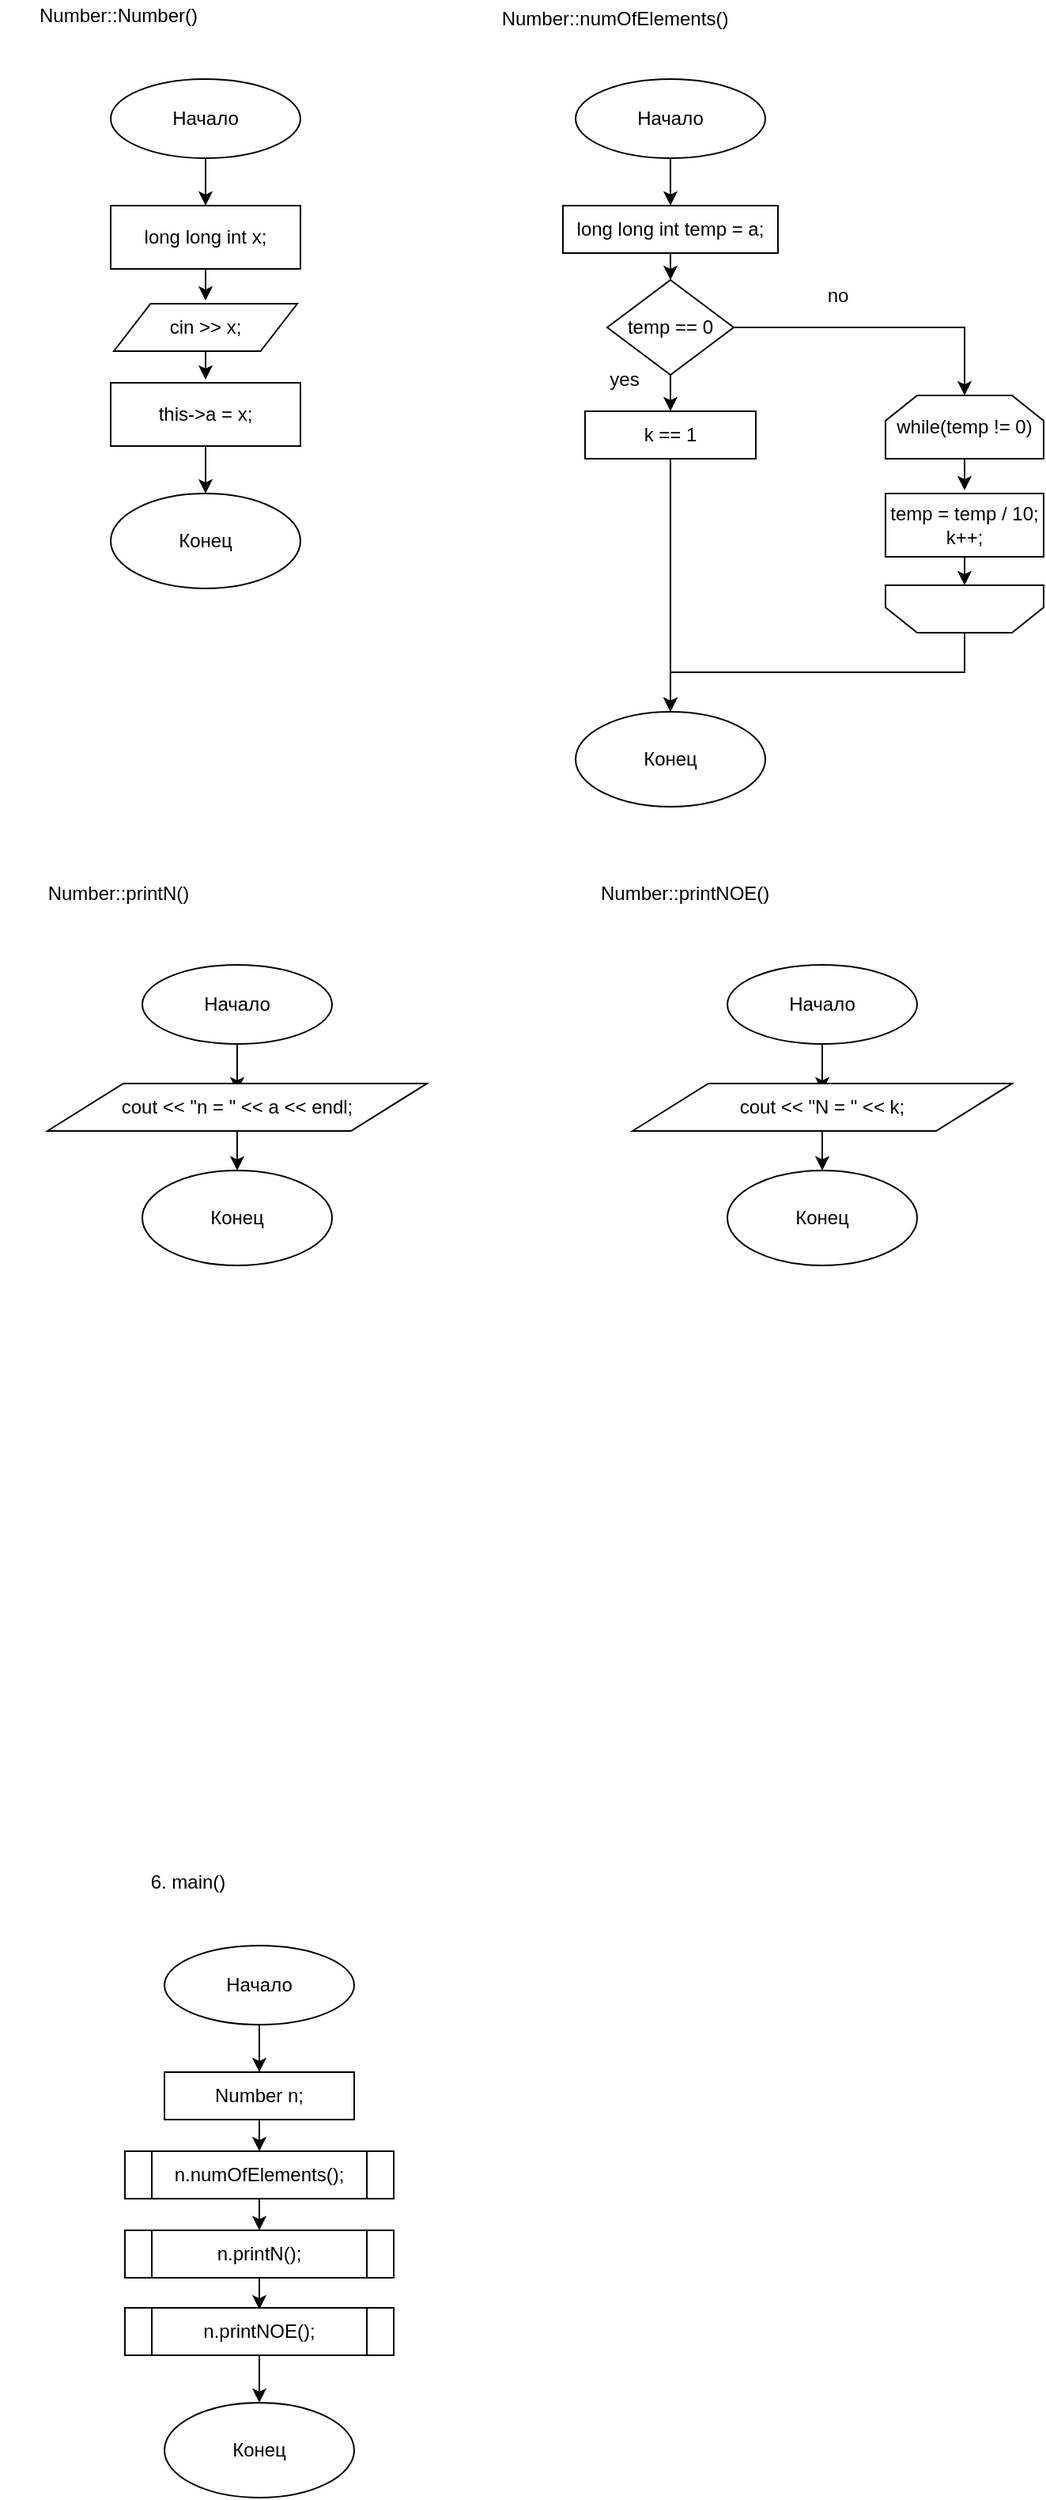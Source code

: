 <mxfile version="12.8.2" type="device"><diagram id="VsJHSpS8lw3GkwXMqugS" name="Page-1"><mxGraphModel dx="852" dy="781" grid="1" gridSize="10" guides="1" tooltips="1" connect="1" arrows="1" fold="1" page="1" pageScale="1" pageWidth="827" pageHeight="1169" math="0" shadow="0"><root><mxCell id="0"/><mxCell id="1" parent="0"/><mxCell id="rlutw678IHPn0I-OZXLP-1" value="Начало" style="ellipse;whiteSpace=wrap;html=1;" vertex="1" parent="1"><mxGeometry x="100" y="80" width="120" height="50" as="geometry"/></mxCell><mxCell id="rlutw678IHPn0I-OZXLP-2" value="Number::Number()" style="text;html=1;strokeColor=none;fillColor=none;align=center;verticalAlign=middle;whiteSpace=wrap;rounded=0;" vertex="1" parent="1"><mxGeometry x="50" y="30" width="110" height="20" as="geometry"/></mxCell><mxCell id="rlutw678IHPn0I-OZXLP-111" style="edgeStyle=orthogonalEdgeStyle;rounded=0;orthogonalLoop=1;jettySize=auto;html=1;exitX=0.5;exitY=1;exitDx=0;exitDy=0;" edge="1" parent="1" source="rlutw678IHPn0I-OZXLP-3"><mxGeometry relative="1" as="geometry"><mxPoint x="160" y="220" as="targetPoint"/></mxGeometry></mxCell><mxCell id="rlutw678IHPn0I-OZXLP-3" value="long long int x;" style="rounded=0;whiteSpace=wrap;html=1;" vertex="1" parent="1"><mxGeometry x="100" y="160" width="120" height="40" as="geometry"/></mxCell><mxCell id="rlutw678IHPn0I-OZXLP-4" value="Конец" style="ellipse;whiteSpace=wrap;html=1;" vertex="1" parent="1"><mxGeometry x="100" y="342" width="120" height="60" as="geometry"/></mxCell><mxCell id="rlutw678IHPn0I-OZXLP-5" value="" style="endArrow=classic;html=1;exitX=0.5;exitY=1;exitDx=0;exitDy=0;" edge="1" parent="1" source="rlutw678IHPn0I-OZXLP-1"><mxGeometry width="50" height="50" relative="1" as="geometry"><mxPoint x="100" y="420" as="sourcePoint"/><mxPoint x="160" y="160" as="targetPoint"/></mxGeometry></mxCell><mxCell id="rlutw678IHPn0I-OZXLP-6" value="" style="endArrow=classic;html=1;entryX=0.5;entryY=0;entryDx=0;entryDy=0;" edge="1" parent="1" target="rlutw678IHPn0I-OZXLP-4"><mxGeometry width="50" height="50" relative="1" as="geometry"><mxPoint x="160" y="312" as="sourcePoint"/><mxPoint x="170" y="272" as="targetPoint"/></mxGeometry></mxCell><mxCell id="rlutw678IHPn0I-OZXLP-7" value="Number::numOfElements()" style="text;html=1;strokeColor=none;fillColor=none;align=center;verticalAlign=middle;whiteSpace=wrap;rounded=0;" vertex="1" parent="1"><mxGeometry x="344" y="32" width="150" height="20" as="geometry"/></mxCell><mxCell id="rlutw678IHPn0I-OZXLP-52" style="edgeStyle=orthogonalEdgeStyle;rounded=0;orthogonalLoop=1;jettySize=auto;html=1;exitX=0.5;exitY=1;exitDx=0;exitDy=0;" edge="1" parent="1" source="rlutw678IHPn0I-OZXLP-8"><mxGeometry relative="1" as="geometry"><mxPoint x="454" y="160" as="targetPoint"/></mxGeometry></mxCell><mxCell id="rlutw678IHPn0I-OZXLP-8" value="Начало" style="ellipse;whiteSpace=wrap;html=1;" vertex="1" parent="1"><mxGeometry x="394" y="80" width="120" height="50" as="geometry"/></mxCell><mxCell id="rlutw678IHPn0I-OZXLP-119" style="edgeStyle=orthogonalEdgeStyle;rounded=0;orthogonalLoop=1;jettySize=auto;html=1;exitX=0.5;exitY=1;exitDx=0;exitDy=0;entryX=0.5;entryY=0;entryDx=0;entryDy=0;" edge="1" parent="1" source="rlutw678IHPn0I-OZXLP-9" target="rlutw678IHPn0I-OZXLP-113"><mxGeometry relative="1" as="geometry"/></mxCell><mxCell id="rlutw678IHPn0I-OZXLP-9" value="long long int temp = a;" style="rounded=0;whiteSpace=wrap;html=1;" vertex="1" parent="1"><mxGeometry x="386" y="160" width="136" height="30" as="geometry"/></mxCell><mxCell id="rlutw678IHPn0I-OZXLP-10" value="Конец" style="ellipse;whiteSpace=wrap;html=1;" vertex="1" parent="1"><mxGeometry x="394" y="480" width="120" height="60" as="geometry"/></mxCell><mxCell id="rlutw678IHPn0I-OZXLP-32" value="Number::printN()" style="text;html=1;strokeColor=none;fillColor=none;align=center;verticalAlign=middle;whiteSpace=wrap;rounded=0;" vertex="1" parent="1"><mxGeometry x="30" y="585" width="150" height="20" as="geometry"/></mxCell><mxCell id="rlutw678IHPn0I-OZXLP-35" value="Конец" style="ellipse;whiteSpace=wrap;html=1;" vertex="1" parent="1"><mxGeometry x="120" y="770" width="120" height="60" as="geometry"/></mxCell><mxCell id="rlutw678IHPn0I-OZXLP-48" value="Начало" style="ellipse;whiteSpace=wrap;html=1;" vertex="1" parent="1"><mxGeometry x="120" y="640" width="120" height="50" as="geometry"/></mxCell><mxCell id="rlutw678IHPn0I-OZXLP-49" value="" style="endArrow=classic;html=1;exitX=0.5;exitY=1;exitDx=0;exitDy=0;" edge="1" parent="1" source="rlutw678IHPn0I-OZXLP-48"><mxGeometry width="50" height="50" relative="1" as="geometry"><mxPoint x="120" y="980" as="sourcePoint"/><mxPoint x="180" y="720" as="targetPoint"/></mxGeometry></mxCell><mxCell id="rlutw678IHPn0I-OZXLP-50" style="edgeStyle=orthogonalEdgeStyle;rounded=0;orthogonalLoop=1;jettySize=auto;html=1;exitX=0.5;exitY=1;exitDx=0;exitDy=0;entryX=0.5;entryY=0;entryDx=0;entryDy=0;" edge="1" parent="1" source="rlutw678IHPn0I-OZXLP-51"><mxGeometry relative="1" as="geometry"><mxPoint x="180" y="770" as="targetPoint"/></mxGeometry></mxCell><mxCell id="rlutw678IHPn0I-OZXLP-51" value="cout &amp;lt;&amp;lt; &quot;n = &quot; &amp;lt;&amp;lt; a &amp;lt;&amp;lt; endl;" style="shape=parallelogram;perimeter=parallelogramPerimeter;whiteSpace=wrap;html=1;" vertex="1" parent="1"><mxGeometry x="60" y="715" width="240" height="30" as="geometry"/></mxCell><mxCell id="rlutw678IHPn0I-OZXLP-78" value="6. main()" style="text;html=1;strokeColor=none;fillColor=none;align=center;verticalAlign=middle;whiteSpace=wrap;rounded=0;" vertex="1" parent="1"><mxGeometry x="60" y="1210" width="178" height="20" as="geometry"/></mxCell><mxCell id="rlutw678IHPn0I-OZXLP-79" value="Начало" style="ellipse;whiteSpace=wrap;html=1;" vertex="1" parent="1"><mxGeometry x="134" y="1260" width="120" height="50" as="geometry"/></mxCell><mxCell id="rlutw678IHPn0I-OZXLP-80" value="" style="endArrow=classic;html=1;exitX=0.5;exitY=1;exitDx=0;exitDy=0;" edge="1" parent="1" source="rlutw678IHPn0I-OZXLP-79"><mxGeometry width="50" height="50" relative="1" as="geometry"><mxPoint x="134" y="1600" as="sourcePoint"/><mxPoint x="194" y="1340" as="targetPoint"/></mxGeometry></mxCell><mxCell id="rlutw678IHPn0I-OZXLP-100" style="edgeStyle=orthogonalEdgeStyle;rounded=0;orthogonalLoop=1;jettySize=auto;html=1;exitX=0.5;exitY=1;exitDx=0;exitDy=0;entryX=0.5;entryY=0;entryDx=0;entryDy=0;" edge="1" parent="1" source="rlutw678IHPn0I-OZXLP-81"><mxGeometry relative="1" as="geometry"><mxPoint x="194" y="1390" as="targetPoint"/></mxGeometry></mxCell><mxCell id="rlutw678IHPn0I-OZXLP-81" value="Number n;" style="rounded=0;whiteSpace=wrap;html=1;" vertex="1" parent="1"><mxGeometry x="134" y="1340" width="120" height="30" as="geometry"/></mxCell><mxCell id="rlutw678IHPn0I-OZXLP-106" style="edgeStyle=orthogonalEdgeStyle;rounded=0;orthogonalLoop=1;jettySize=auto;html=1;exitX=0.5;exitY=1;exitDx=0;exitDy=0;entryX=0.5;entryY=0;entryDx=0;entryDy=0;" edge="1" parent="1" source="rlutw678IHPn0I-OZXLP-92" target="rlutw678IHPn0I-OZXLP-93"><mxGeometry relative="1" as="geometry"/></mxCell><mxCell id="rlutw678IHPn0I-OZXLP-92" value="n.numOfElements();" style="shape=process;whiteSpace=wrap;html=1;backgroundOutline=1;" vertex="1" parent="1"><mxGeometry x="109" y="1390" width="170" height="30" as="geometry"/></mxCell><mxCell id="rlutw678IHPn0I-OZXLP-107" style="edgeStyle=orthogonalEdgeStyle;rounded=0;orthogonalLoop=1;jettySize=auto;html=1;exitX=0.5;exitY=1;exitDx=0;exitDy=0;entryX=0.5;entryY=0;entryDx=0;entryDy=0;" edge="1" parent="1" source="rlutw678IHPn0I-OZXLP-93"><mxGeometry relative="1" as="geometry"><mxPoint x="194" y="1490" as="targetPoint"/></mxGeometry></mxCell><mxCell id="rlutw678IHPn0I-OZXLP-93" value="n.printN();" style="shape=process;whiteSpace=wrap;html=1;backgroundOutline=1;" vertex="1" parent="1"><mxGeometry x="109" y="1440" width="170" height="30" as="geometry"/></mxCell><mxCell id="rlutw678IHPn0I-OZXLP-96" style="edgeStyle=orthogonalEdgeStyle;rounded=0;orthogonalLoop=1;jettySize=auto;html=1;exitX=0.5;exitY=1;exitDx=0;exitDy=0;entryX=0.5;entryY=0;entryDx=0;entryDy=0;" edge="1" parent="1" target="rlutw678IHPn0I-OZXLP-97"><mxGeometry relative="1" as="geometry"><mxPoint x="194" y="1519" as="sourcePoint"/></mxGeometry></mxCell><mxCell id="rlutw678IHPn0I-OZXLP-97" value="Конец" style="ellipse;whiteSpace=wrap;html=1;" vertex="1" parent="1"><mxGeometry x="134" y="1549" width="120" height="60" as="geometry"/></mxCell><mxCell id="rlutw678IHPn0I-OZXLP-99" value="n.printNOE();" style="shape=process;whiteSpace=wrap;html=1;backgroundOutline=1;" vertex="1" parent="1"><mxGeometry x="109" y="1489" width="170" height="30" as="geometry"/></mxCell><mxCell id="rlutw678IHPn0I-OZXLP-109" value="this-&amp;gt;a = x;" style="rounded=0;whiteSpace=wrap;html=1;" vertex="1" parent="1"><mxGeometry x="100" y="272" width="120" height="40" as="geometry"/></mxCell><mxCell id="rlutw678IHPn0I-OZXLP-112" style="edgeStyle=orthogonalEdgeStyle;rounded=0;orthogonalLoop=1;jettySize=auto;html=1;exitX=0.5;exitY=1;exitDx=0;exitDy=0;" edge="1" parent="1" source="rlutw678IHPn0I-OZXLP-110"><mxGeometry relative="1" as="geometry"><mxPoint x="160" y="270" as="targetPoint"/></mxGeometry></mxCell><mxCell id="rlutw678IHPn0I-OZXLP-110" value="cin &amp;gt;&amp;gt; x;" style="shape=parallelogram;perimeter=parallelogramPerimeter;whiteSpace=wrap;html=1;" vertex="1" parent="1"><mxGeometry x="102" y="222" width="116" height="30" as="geometry"/></mxCell><mxCell id="rlutw678IHPn0I-OZXLP-115" style="edgeStyle=orthogonalEdgeStyle;rounded=0;orthogonalLoop=1;jettySize=auto;html=1;exitX=0.5;exitY=1;exitDx=0;exitDy=0;entryX=0.5;entryY=0;entryDx=0;entryDy=0;" edge="1" parent="1" source="rlutw678IHPn0I-OZXLP-113" target="rlutw678IHPn0I-OZXLP-114"><mxGeometry relative="1" as="geometry"/></mxCell><mxCell id="rlutw678IHPn0I-OZXLP-126" style="edgeStyle=orthogonalEdgeStyle;rounded=0;orthogonalLoop=1;jettySize=auto;html=1;exitX=1;exitY=0.5;exitDx=0;exitDy=0;entryX=0.5;entryY=0;entryDx=0;entryDy=0;" edge="1" parent="1" source="rlutw678IHPn0I-OZXLP-113" target="rlutw678IHPn0I-OZXLP-121"><mxGeometry relative="1" as="geometry"/></mxCell><mxCell id="rlutw678IHPn0I-OZXLP-113" value="temp == 0" style="rhombus;whiteSpace=wrap;html=1;" vertex="1" parent="1"><mxGeometry x="414" y="207" width="80" height="60" as="geometry"/></mxCell><mxCell id="rlutw678IHPn0I-OZXLP-129" style="edgeStyle=orthogonalEdgeStyle;rounded=0;orthogonalLoop=1;jettySize=auto;html=1;exitX=0.5;exitY=1;exitDx=0;exitDy=0;entryX=0.5;entryY=0;entryDx=0;entryDy=0;" edge="1" parent="1" source="rlutw678IHPn0I-OZXLP-114" target="rlutw678IHPn0I-OZXLP-10"><mxGeometry relative="1" as="geometry"/></mxCell><mxCell id="rlutw678IHPn0I-OZXLP-114" value="k == 1" style="rounded=0;whiteSpace=wrap;html=1;" vertex="1" parent="1"><mxGeometry x="400" y="290" width="108" height="30" as="geometry"/></mxCell><mxCell id="rlutw678IHPn0I-OZXLP-116" value="yes" style="text;html=1;strokeColor=none;fillColor=none;align=center;verticalAlign=middle;whiteSpace=wrap;rounded=0;" vertex="1" parent="1"><mxGeometry x="405" y="260" width="40" height="20" as="geometry"/></mxCell><mxCell id="rlutw678IHPn0I-OZXLP-120" value="no" style="text;html=1;strokeColor=none;fillColor=none;align=center;verticalAlign=middle;whiteSpace=wrap;rounded=0;" vertex="1" parent="1"><mxGeometry x="540" y="207" width="40" height="20" as="geometry"/></mxCell><mxCell id="rlutw678IHPn0I-OZXLP-124" style="edgeStyle=orthogonalEdgeStyle;rounded=0;orthogonalLoop=1;jettySize=auto;html=1;exitX=0.5;exitY=1;exitDx=0;exitDy=0;" edge="1" parent="1" source="rlutw678IHPn0I-OZXLP-121"><mxGeometry relative="1" as="geometry"><mxPoint x="640" y="340" as="targetPoint"/></mxGeometry></mxCell><mxCell id="rlutw678IHPn0I-OZXLP-121" value="while(temp != 0)" style="shape=loopLimit;whiteSpace=wrap;html=1;" vertex="1" parent="1"><mxGeometry x="590" y="280" width="100" height="40" as="geometry"/></mxCell><mxCell id="rlutw678IHPn0I-OZXLP-125" style="edgeStyle=orthogonalEdgeStyle;rounded=0;orthogonalLoop=1;jettySize=auto;html=1;exitX=0.5;exitY=1;exitDx=0;exitDy=0;entryX=0.5;entryY=1;entryDx=0;entryDy=0;" edge="1" parent="1" source="rlutw678IHPn0I-OZXLP-122" target="rlutw678IHPn0I-OZXLP-123"><mxGeometry relative="1" as="geometry"/></mxCell><mxCell id="rlutw678IHPn0I-OZXLP-122" value="temp = temp / 10;&lt;br&gt;k++;" style="rounded=0;whiteSpace=wrap;html=1;" vertex="1" parent="1"><mxGeometry x="590" y="342" width="100" height="40" as="geometry"/></mxCell><mxCell id="rlutw678IHPn0I-OZXLP-127" style="edgeStyle=orthogonalEdgeStyle;rounded=0;orthogonalLoop=1;jettySize=auto;html=1;exitX=0.5;exitY=0;exitDx=0;exitDy=0;entryX=0.5;entryY=0;entryDx=0;entryDy=0;" edge="1" parent="1" source="rlutw678IHPn0I-OZXLP-123" target="rlutw678IHPn0I-OZXLP-10"><mxGeometry relative="1" as="geometry"/></mxCell><mxCell id="rlutw678IHPn0I-OZXLP-123" value="" style="shape=loopLimit;whiteSpace=wrap;html=1;rotation=-180;" vertex="1" parent="1"><mxGeometry x="590" y="400" width="100" height="30" as="geometry"/></mxCell><mxCell id="rlutw678IHPn0I-OZXLP-130" value="Number::printNOE()&amp;nbsp;" style="text;html=1;strokeColor=none;fillColor=none;align=center;verticalAlign=middle;whiteSpace=wrap;rounded=0;" vertex="1" parent="1"><mxGeometry x="390" y="585" width="150" height="20" as="geometry"/></mxCell><mxCell id="rlutw678IHPn0I-OZXLP-131" value="Конец" style="ellipse;whiteSpace=wrap;html=1;" vertex="1" parent="1"><mxGeometry x="490" y="770" width="120" height="60" as="geometry"/></mxCell><mxCell id="rlutw678IHPn0I-OZXLP-132" value="Начало" style="ellipse;whiteSpace=wrap;html=1;" vertex="1" parent="1"><mxGeometry x="490" y="640" width="120" height="50" as="geometry"/></mxCell><mxCell id="rlutw678IHPn0I-OZXLP-133" value="" style="endArrow=classic;html=1;exitX=0.5;exitY=1;exitDx=0;exitDy=0;" edge="1" parent="1" source="rlutw678IHPn0I-OZXLP-132"><mxGeometry width="50" height="50" relative="1" as="geometry"><mxPoint x="490" y="980" as="sourcePoint"/><mxPoint x="550" y="720" as="targetPoint"/></mxGeometry></mxCell><mxCell id="rlutw678IHPn0I-OZXLP-134" style="edgeStyle=orthogonalEdgeStyle;rounded=0;orthogonalLoop=1;jettySize=auto;html=1;exitX=0.5;exitY=1;exitDx=0;exitDy=0;entryX=0.5;entryY=0;entryDx=0;entryDy=0;" edge="1" parent="1" source="rlutw678IHPn0I-OZXLP-135"><mxGeometry relative="1" as="geometry"><mxPoint x="550" y="770" as="targetPoint"/></mxGeometry></mxCell><mxCell id="rlutw678IHPn0I-OZXLP-135" value="cout &amp;lt;&amp;lt; &quot;N = &quot; &amp;lt;&amp;lt; k;" style="shape=parallelogram;perimeter=parallelogramPerimeter;whiteSpace=wrap;html=1;" vertex="1" parent="1"><mxGeometry x="430" y="715" width="240" height="30" as="geometry"/></mxCell></root></mxGraphModel></diagram></mxfile>